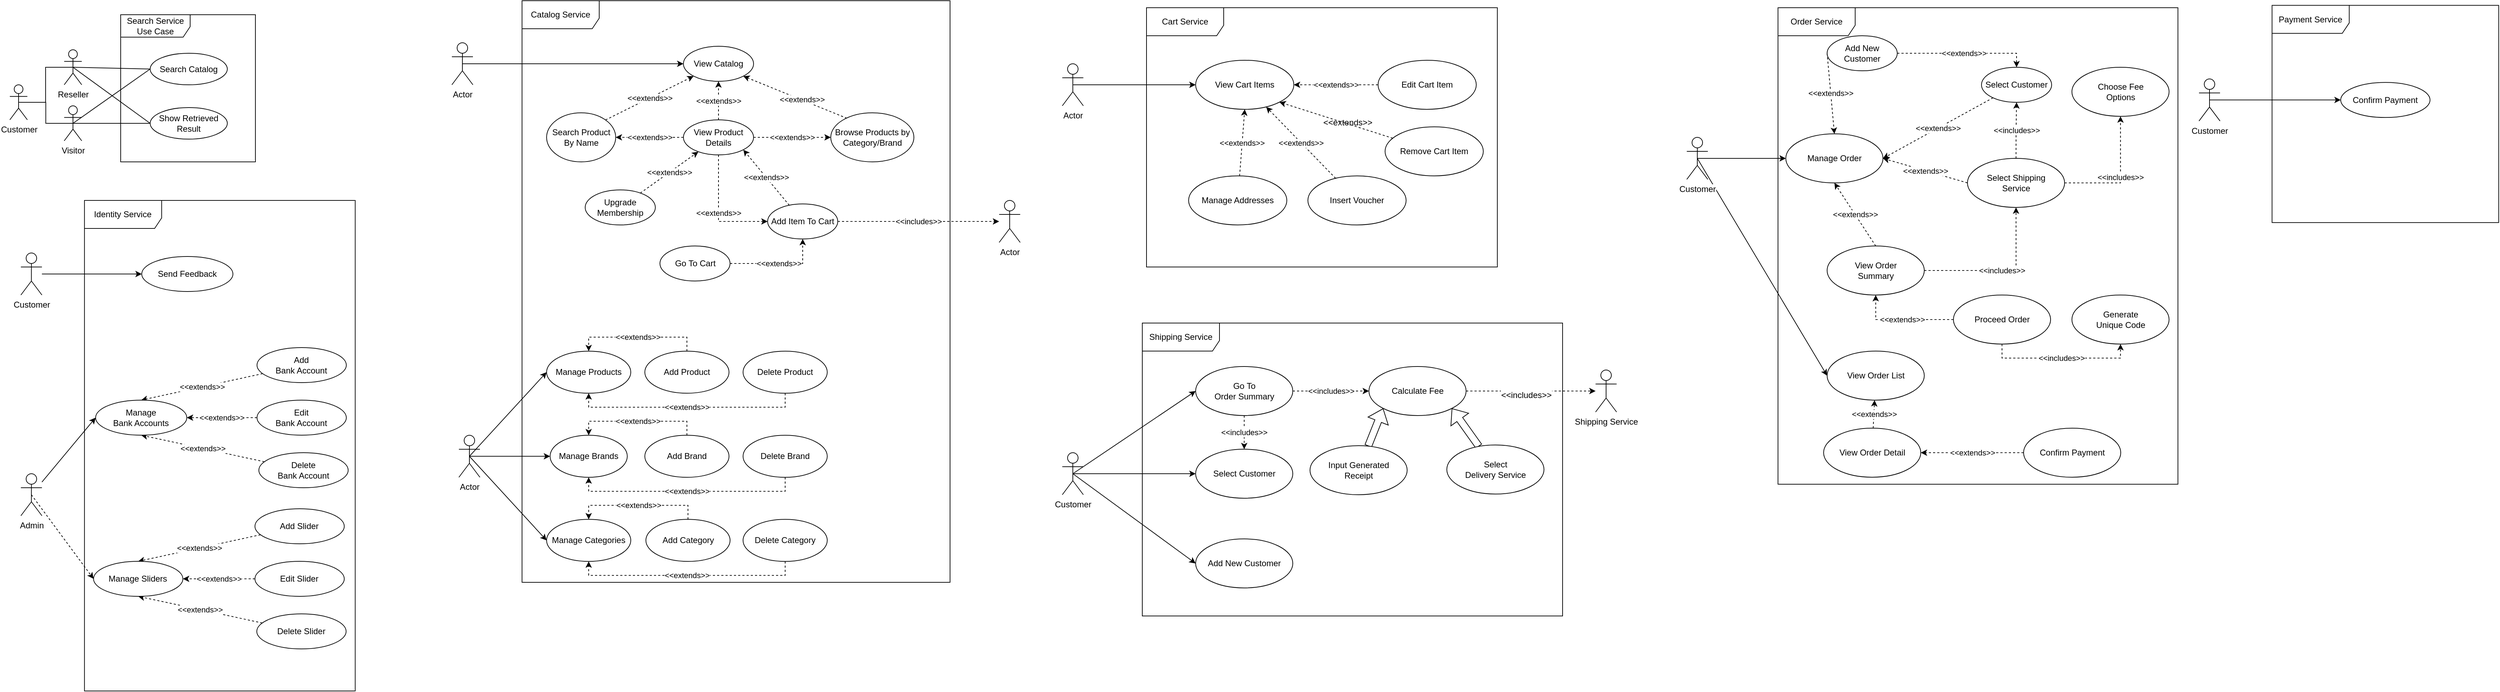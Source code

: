<mxfile version="12.4.3" type="github" pages="3">
  <diagram id="EZ-Fo409MBvBVe8mJaMu" name="Page-1">
    <mxGraphModel dx="1800" dy="987" grid="1" gridSize="10" guides="1" tooltips="1" connect="1" arrows="1" fold="1" page="1" pageScale="1" pageWidth="827" pageHeight="1169" math="0" shadow="0">
      <root>
        <mxCell id="0"/>
        <mxCell id="1" parent="0"/>
        <mxCell id="HigYBwu25Xkicgy7qNuS-62" value="Search Service Use Case" style="shape=umlFrame;whiteSpace=wrap;html=1;strokeColor=#000000;fillColor=none;width=99;height=32;" parent="1" vertex="1">
          <mxGeometry x="198" y="40" width="192" height="210" as="geometry"/>
        </mxCell>
        <mxCell id="HigYBwu25Xkicgy7qNuS-63" style="edgeStyle=orthogonalEdgeStyle;rounded=0;orthogonalLoop=1;jettySize=auto;html=1;exitX=0.5;exitY=0.5;exitDx=0;exitDy=0;exitPerimeter=0;entryX=0.5;entryY=0.5;entryDx=0;entryDy=0;entryPerimeter=0;endArrow=none;endFill=0;" parent="1" source="HigYBwu25Xkicgy7qNuS-65" target="HigYBwu25Xkicgy7qNuS-68" edge="1">
          <mxGeometry relative="1" as="geometry">
            <Array as="points">
              <mxPoint x="91" y="165"/>
              <mxPoint x="91" y="115"/>
            </Array>
          </mxGeometry>
        </mxCell>
        <mxCell id="HigYBwu25Xkicgy7qNuS-64" style="edgeStyle=orthogonalEdgeStyle;rounded=0;orthogonalLoop=1;jettySize=auto;html=1;exitX=0.5;exitY=0.5;exitDx=0;exitDy=0;exitPerimeter=0;entryX=0.5;entryY=0.5;entryDx=0;entryDy=0;entryPerimeter=0;endArrow=none;endFill=0;" parent="1" source="HigYBwu25Xkicgy7qNuS-65" target="HigYBwu25Xkicgy7qNuS-71" edge="1">
          <mxGeometry relative="1" as="geometry"/>
        </mxCell>
        <mxCell id="HigYBwu25Xkicgy7qNuS-65" value="Customer" style="shape=umlActor;verticalLabelPosition=bottom;labelBackgroundColor=#ffffff;verticalAlign=top;html=1;strokeColor=#000000;" parent="1" vertex="1">
          <mxGeometry x="40" y="140" width="25" height="50" as="geometry"/>
        </mxCell>
        <mxCell id="HigYBwu25Xkicgy7qNuS-66" style="rounded=0;orthogonalLoop=1;jettySize=auto;html=1;exitX=0.5;exitY=0.5;exitDx=0;exitDy=0;exitPerimeter=0;endArrow=none;endFill=0;entryX=0;entryY=0.5;entryDx=0;entryDy=0;" parent="1" source="HigYBwu25Xkicgy7qNuS-68" target="HigYBwu25Xkicgy7qNuS-72" edge="1">
          <mxGeometry relative="1" as="geometry">
            <mxPoint x="205" y="72" as="targetPoint"/>
          </mxGeometry>
        </mxCell>
        <mxCell id="HigYBwu25Xkicgy7qNuS-67" style="edgeStyle=none;rounded=0;orthogonalLoop=1;jettySize=auto;html=1;exitX=0.5;exitY=0.5;exitDx=0;exitDy=0;exitPerimeter=0;entryX=0;entryY=0.5;entryDx=0;entryDy=0;endArrow=none;endFill=0;" parent="1" source="HigYBwu25Xkicgy7qNuS-68" target="HigYBwu25Xkicgy7qNuS-75" edge="1">
          <mxGeometry relative="1" as="geometry"/>
        </mxCell>
        <mxCell id="HigYBwu25Xkicgy7qNuS-68" value="Reseller" style="shape=umlActor;verticalLabelPosition=bottom;labelBackgroundColor=#ffffff;verticalAlign=top;html=1;strokeColor=#000000;" parent="1" vertex="1">
          <mxGeometry x="117.5" y="90" width="25" height="50" as="geometry"/>
        </mxCell>
        <mxCell id="HigYBwu25Xkicgy7qNuS-69" style="edgeStyle=none;rounded=0;orthogonalLoop=1;jettySize=auto;html=1;exitX=0.5;exitY=0.5;exitDx=0;exitDy=0;exitPerimeter=0;entryX=0;entryY=0.5;entryDx=0;entryDy=0;endArrow=none;endFill=0;" parent="1" source="HigYBwu25Xkicgy7qNuS-71" target="HigYBwu25Xkicgy7qNuS-72" edge="1">
          <mxGeometry relative="1" as="geometry"/>
        </mxCell>
        <mxCell id="HigYBwu25Xkicgy7qNuS-70" style="edgeStyle=none;rounded=0;orthogonalLoop=1;jettySize=auto;html=1;exitX=0.5;exitY=0.5;exitDx=0;exitDy=0;exitPerimeter=0;entryX=0;entryY=0.5;entryDx=0;entryDy=0;endArrow=none;endFill=0;" parent="1" source="HigYBwu25Xkicgy7qNuS-71" target="HigYBwu25Xkicgy7qNuS-75" edge="1">
          <mxGeometry relative="1" as="geometry"/>
        </mxCell>
        <mxCell id="HigYBwu25Xkicgy7qNuS-71" value="Visitor" style="shape=umlActor;verticalLabelPosition=bottom;labelBackgroundColor=#ffffff;verticalAlign=top;html=1;strokeColor=#000000;" parent="1" vertex="1">
          <mxGeometry x="117.5" y="170" width="25" height="50" as="geometry"/>
        </mxCell>
        <mxCell id="HigYBwu25Xkicgy7qNuS-72" value="Search Catalog" style="ellipse;whiteSpace=wrap;html=1;strokeColor=#000000;" parent="1" vertex="1">
          <mxGeometry x="240" y="95" width="110" height="45" as="geometry"/>
        </mxCell>
        <mxCell id="HigYBwu25Xkicgy7qNuS-75" value="Show Retrieved Result" style="ellipse;whiteSpace=wrap;html=1;strokeColor=#000000;" parent="1" vertex="1">
          <mxGeometry x="240" y="172.5" width="110" height="45" as="geometry"/>
        </mxCell>
        <mxCell id="lWTT0KXUw_2wQPV0KMFt-1" value="Payment Service" style="shape=umlFrame;whiteSpace=wrap;html=1;width=110;height=40;" parent="1" vertex="1">
          <mxGeometry x="3264.14" y="26.67" width="323" height="310" as="geometry"/>
        </mxCell>
        <mxCell id="lWTT0KXUw_2wQPV0KMFt-2" style="edgeStyle=none;rounded=0;orthogonalLoop=1;jettySize=auto;html=1;exitX=0.5;exitY=0.5;exitDx=0;exitDy=0;exitPerimeter=0;entryX=0;entryY=0.5;entryDx=0;entryDy=0;" parent="1" source="lWTT0KXUw_2wQPV0KMFt-6" target="lWTT0KXUw_2wQPV0KMFt-9" edge="1">
          <mxGeometry relative="1" as="geometry"/>
        </mxCell>
        <mxCell id="lWTT0KXUw_2wQPV0KMFt-6" value="Customer" style="shape=umlActor;verticalLabelPosition=bottom;labelBackgroundColor=#ffffff;verticalAlign=top;html=1;" parent="1" vertex="1">
          <mxGeometry x="3160" y="131.67" width="30" height="60" as="geometry"/>
        </mxCell>
        <mxCell id="lWTT0KXUw_2wQPV0KMFt-9" value="Confirm Payment" style="ellipse;whiteSpace=wrap;html=1;" parent="1" vertex="1">
          <mxGeometry x="3361.96" y="136.67" width="127.36" height="50" as="geometry"/>
        </mxCell>
        <mxCell id="uRKHgIGUSnySClVswHoB-1" value="Identity Service" style="shape=umlFrame;whiteSpace=wrap;html=1;width=110;height=40;" parent="1" vertex="1">
          <mxGeometry x="146.39" y="305" width="385.86" height="700" as="geometry"/>
        </mxCell>
        <mxCell id="uRKHgIGUSnySClVswHoB-2" style="rounded=0;orthogonalLoop=1;jettySize=auto;html=1;entryX=0;entryY=0.5;entryDx=0;entryDy=0;" parent="1" source="uRKHgIGUSnySClVswHoB-4" target="uRKHgIGUSnySClVswHoB-11" edge="1">
          <mxGeometry relative="1" as="geometry"/>
        </mxCell>
        <mxCell id="uRKHgIGUSnySClVswHoB-3" style="edgeStyle=none;rounded=0;orthogonalLoop=1;jettySize=auto;html=1;exitX=0.5;exitY=0.5;exitDx=0;exitDy=0;exitPerimeter=0;entryX=0;entryY=0.5;entryDx=0;entryDy=0;dashed=1;" parent="1" source="uRKHgIGUSnySClVswHoB-4" target="uRKHgIGUSnySClVswHoB-18" edge="1">
          <mxGeometry relative="1" as="geometry"/>
        </mxCell>
        <mxCell id="uRKHgIGUSnySClVswHoB-4" value="&lt;div&gt;Admin&lt;/div&gt;" style="shape=umlActor;verticalLabelPosition=bottom;labelBackgroundColor=#ffffff;verticalAlign=top;html=1;" parent="1" vertex="1">
          <mxGeometry x="55.75" y="695" width="30" height="60" as="geometry"/>
        </mxCell>
        <mxCell id="uRKHgIGUSnySClVswHoB-5" value="&amp;lt;&amp;lt;extends&amp;gt;&amp;gt;" style="edgeStyle=none;rounded=0;orthogonalLoop=1;jettySize=auto;html=1;entryX=0.5;entryY=0;entryDx=0;entryDy=0;dashed=1;" parent="1" source="uRKHgIGUSnySClVswHoB-6" target="uRKHgIGUSnySClVswHoB-11" edge="1">
          <mxGeometry relative="1" as="geometry"/>
        </mxCell>
        <mxCell id="uRKHgIGUSnySClVswHoB-6" value="&lt;div&gt;Add&lt;/div&gt;&lt;div&gt;Bank Account&lt;br&gt;&lt;/div&gt;" style="ellipse;whiteSpace=wrap;html=1;" parent="1" vertex="1">
          <mxGeometry x="392.25" y="515" width="127.36" height="50" as="geometry"/>
        </mxCell>
        <mxCell id="uRKHgIGUSnySClVswHoB-7" value="&amp;lt;&amp;lt;extends&amp;gt;&amp;gt;" style="edgeStyle=none;rounded=0;orthogonalLoop=1;jettySize=auto;html=1;dashed=1;" parent="1" source="uRKHgIGUSnySClVswHoB-8" target="uRKHgIGUSnySClVswHoB-11" edge="1">
          <mxGeometry relative="1" as="geometry">
            <mxPoint x="292.25" y="615" as="targetPoint"/>
          </mxGeometry>
        </mxCell>
        <mxCell id="uRKHgIGUSnySClVswHoB-8" value="Edit&lt;br&gt;Bank Account" style="ellipse;whiteSpace=wrap;html=1;" parent="1" vertex="1">
          <mxGeometry x="392.25" y="590" width="127.36" height="50" as="geometry"/>
        </mxCell>
        <mxCell id="uRKHgIGUSnySClVswHoB-9" value="&amp;lt;&amp;lt;extends&amp;gt;&amp;gt;" style="edgeStyle=none;rounded=0;orthogonalLoop=1;jettySize=auto;html=1;entryX=0.5;entryY=1;entryDx=0;entryDy=0;dashed=1;" parent="1" source="uRKHgIGUSnySClVswHoB-10" target="uRKHgIGUSnySClVswHoB-11" edge="1">
          <mxGeometry relative="1" as="geometry"/>
        </mxCell>
        <mxCell id="uRKHgIGUSnySClVswHoB-10" value="&lt;div&gt;Delete&lt;/div&gt;&lt;div&gt;Bank Account&lt;br&gt;&lt;/div&gt;" style="ellipse;whiteSpace=wrap;html=1;" parent="1" vertex="1">
          <mxGeometry x="394.89" y="665" width="127.36" height="50" as="geometry"/>
        </mxCell>
        <mxCell id="uRKHgIGUSnySClVswHoB-11" value="&lt;div&gt;Manage&lt;/div&gt;&lt;div&gt; Bank Accounts&lt;/div&gt;" style="ellipse;whiteSpace=wrap;html=1;" parent="1" vertex="1">
          <mxGeometry x="162.25" y="590" width="130" height="50" as="geometry"/>
        </mxCell>
        <mxCell id="uRKHgIGUSnySClVswHoB-12" value="&amp;lt;&amp;lt;extends&amp;gt;&amp;gt;" style="edgeStyle=none;rounded=0;orthogonalLoop=1;jettySize=auto;html=1;entryX=0.5;entryY=0;entryDx=0;entryDy=0;dashed=1;" parent="1" source="uRKHgIGUSnySClVswHoB-13" target="uRKHgIGUSnySClVswHoB-18" edge="1">
          <mxGeometry relative="1" as="geometry"/>
        </mxCell>
        <mxCell id="uRKHgIGUSnySClVswHoB-13" value="Add Slider" style="ellipse;whiteSpace=wrap;html=1;" parent="1" vertex="1">
          <mxGeometry x="389.32" y="745" width="127.36" height="50" as="geometry"/>
        </mxCell>
        <mxCell id="uRKHgIGUSnySClVswHoB-14" value="&amp;lt;&amp;lt;extends&amp;gt;&amp;gt;" style="edgeStyle=none;rounded=0;orthogonalLoop=1;jettySize=auto;html=1;dashed=1;" parent="1" source="uRKHgIGUSnySClVswHoB-15" target="uRKHgIGUSnySClVswHoB-18" edge="1">
          <mxGeometry relative="1" as="geometry">
            <mxPoint x="289.32" y="845" as="targetPoint"/>
          </mxGeometry>
        </mxCell>
        <mxCell id="uRKHgIGUSnySClVswHoB-15" value="Edit Slider" style="ellipse;whiteSpace=wrap;html=1;" parent="1" vertex="1">
          <mxGeometry x="389.32" y="820" width="127.36" height="50" as="geometry"/>
        </mxCell>
        <mxCell id="uRKHgIGUSnySClVswHoB-16" value="&amp;lt;&amp;lt;extends&amp;gt;&amp;gt;" style="edgeStyle=none;rounded=0;orthogonalLoop=1;jettySize=auto;html=1;entryX=0.5;entryY=1;entryDx=0;entryDy=0;dashed=1;" parent="1" source="uRKHgIGUSnySClVswHoB-17" target="uRKHgIGUSnySClVswHoB-18" edge="1">
          <mxGeometry relative="1" as="geometry"/>
        </mxCell>
        <mxCell id="uRKHgIGUSnySClVswHoB-17" value="Delete Slider" style="ellipse;whiteSpace=wrap;html=1;" parent="1" vertex="1">
          <mxGeometry x="391.96" y="895" width="127.36" height="50" as="geometry"/>
        </mxCell>
        <mxCell id="uRKHgIGUSnySClVswHoB-18" value="Manage Sliders" style="ellipse;whiteSpace=wrap;html=1;" parent="1" vertex="1">
          <mxGeometry x="159.32" y="820" width="127.36" height="50" as="geometry"/>
        </mxCell>
        <mxCell id="uRKHgIGUSnySClVswHoB-19" style="edgeStyle=none;rounded=0;orthogonalLoop=1;jettySize=auto;html=1;entryX=0;entryY=0.5;entryDx=0;entryDy=0;" parent="1" source="uRKHgIGUSnySClVswHoB-20" target="uRKHgIGUSnySClVswHoB-21" edge="1">
          <mxGeometry relative="1" as="geometry"/>
        </mxCell>
        <mxCell id="uRKHgIGUSnySClVswHoB-20" value="Customer" style="shape=umlActor;verticalLabelPosition=bottom;labelBackgroundColor=#ffffff;verticalAlign=top;html=1;" parent="1" vertex="1">
          <mxGeometry x="55.75" y="380" width="30" height="60" as="geometry"/>
        </mxCell>
        <mxCell id="uRKHgIGUSnySClVswHoB-21" value="Send Feedback" style="ellipse;whiteSpace=wrap;html=1;" parent="1" vertex="1">
          <mxGeometry x="228" y="385" width="130" height="50" as="geometry"/>
        </mxCell>
        <mxCell id="rvYSQPYyHR9uhLPdeCgA-1" value="Catalog Service" style="shape=umlFrame;whiteSpace=wrap;html=1;width=110;height=40;" vertex="1" parent="1">
          <mxGeometry x="770" y="20" width="610" height="830" as="geometry"/>
        </mxCell>
        <mxCell id="rvYSQPYyHR9uhLPdeCgA-2" value="&amp;lt;&amp;lt;extends&amp;gt;&amp;gt;" style="edgeStyle=none;rounded=0;orthogonalLoop=1;jettySize=auto;html=1;dashed=1;exitX=0;exitY=0.5;exitDx=0;exitDy=0;" edge="1" parent="1" source="rvYSQPYyHR9uhLPdeCgA-5" target="rvYSQPYyHR9uhLPdeCgA-3">
          <mxGeometry relative="1" as="geometry"/>
        </mxCell>
        <mxCell id="rvYSQPYyHR9uhLPdeCgA-3" value="Search Product By Name" style="ellipse;whiteSpace=wrap;html=1;" vertex="1" parent="1">
          <mxGeometry x="805" y="180" width="98.5" height="70" as="geometry"/>
        </mxCell>
        <mxCell id="rvYSQPYyHR9uhLPdeCgA-4" value="&amp;lt;&amp;lt;extends&amp;gt;&amp;gt;" style="edgeStyle=orthogonalEdgeStyle;rounded=0;orthogonalLoop=1;jettySize=auto;html=1;entryX=0;entryY=0.5;entryDx=0;entryDy=0;dashed=1;exitX=0.5;exitY=1;exitDx=0;exitDy=0;" edge="1" parent="1" source="rvYSQPYyHR9uhLPdeCgA-5" target="rvYSQPYyHR9uhLPdeCgA-34">
          <mxGeometry relative="1" as="geometry"/>
        </mxCell>
        <mxCell id="rvYSQPYyHR9uhLPdeCgA-5" value="View Product Details" style="ellipse;whiteSpace=wrap;html=1;" vertex="1" parent="1">
          <mxGeometry x="1000" y="190" width="100" height="50" as="geometry"/>
        </mxCell>
        <mxCell id="rvYSQPYyHR9uhLPdeCgA-6" value="&amp;lt;&amp;lt;extends&amp;gt;&amp;gt;" style="edgeStyle=none;rounded=0;orthogonalLoop=1;jettySize=auto;html=1;dashed=1;exitX=1;exitY=0;exitDx=0;exitDy=0;" edge="1" parent="1" source="rvYSQPYyHR9uhLPdeCgA-3" target="rvYSQPYyHR9uhLPdeCgA-9">
          <mxGeometry relative="1" as="geometry"/>
        </mxCell>
        <mxCell id="rvYSQPYyHR9uhLPdeCgA-7" value="&amp;lt;&amp;lt;extends&amp;gt;&amp;gt;" style="edgeStyle=none;rounded=0;orthogonalLoop=1;jettySize=auto;html=1;dashed=1;exitX=0.241;exitY=0.143;exitDx=0;exitDy=0;entryX=1;entryY=1;entryDx=0;entryDy=0;exitPerimeter=0;" edge="1" parent="1" source="rvYSQPYyHR9uhLPdeCgA-11" target="rvYSQPYyHR9uhLPdeCgA-9">
          <mxGeometry x="-0.087" y="-1" relative="1" as="geometry">
            <mxPoint as="offset"/>
          </mxGeometry>
        </mxCell>
        <mxCell id="rvYSQPYyHR9uhLPdeCgA-8" value="&amp;lt;&amp;lt;extends&amp;gt;&amp;gt;" style="edgeStyle=none;rounded=0;orthogonalLoop=1;jettySize=auto;html=1;dashed=1;" edge="1" parent="1" source="rvYSQPYyHR9uhLPdeCgA-5" target="rvYSQPYyHR9uhLPdeCgA-9">
          <mxGeometry relative="1" as="geometry"/>
        </mxCell>
        <mxCell id="rvYSQPYyHR9uhLPdeCgA-9" value="View Catalog" style="ellipse;whiteSpace=wrap;html=1;" vertex="1" parent="1">
          <mxGeometry x="1000" y="85" width="100" height="50" as="geometry"/>
        </mxCell>
        <mxCell id="rvYSQPYyHR9uhLPdeCgA-10" value="&amp;lt;&amp;lt;extends&amp;gt;&amp;gt;" style="edgeStyle=none;rounded=0;orthogonalLoop=1;jettySize=auto;html=1;dashed=1;exitX=1;exitY=0.5;exitDx=0;exitDy=0;entryX=0;entryY=0.5;entryDx=0;entryDy=0;" edge="1" parent="1" source="rvYSQPYyHR9uhLPdeCgA-5" target="rvYSQPYyHR9uhLPdeCgA-11">
          <mxGeometry x="-0.003" relative="1" as="geometry">
            <mxPoint as="offset"/>
          </mxGeometry>
        </mxCell>
        <mxCell id="rvYSQPYyHR9uhLPdeCgA-11" value="Browse Products by Category/Brand" style="ellipse;whiteSpace=wrap;html=1;" vertex="1" parent="1">
          <mxGeometry x="1210" y="180" width="118.5" height="70" as="geometry"/>
        </mxCell>
        <mxCell id="rvYSQPYyHR9uhLPdeCgA-12" style="edgeStyle=none;rounded=0;orthogonalLoop=1;jettySize=auto;html=1;exitX=0.5;exitY=0.5;exitDx=0;exitDy=0;exitPerimeter=0;entryX=0;entryY=0.5;entryDx=0;entryDy=0;" edge="1" parent="1" source="rvYSQPYyHR9uhLPdeCgA-13" target="rvYSQPYyHR9uhLPdeCgA-9">
          <mxGeometry relative="1" as="geometry"/>
        </mxCell>
        <mxCell id="rvYSQPYyHR9uhLPdeCgA-13" value="Actor" style="shape=umlActor;verticalLabelPosition=bottom;labelBackgroundColor=#ffffff;verticalAlign=top;html=1;" vertex="1" parent="1">
          <mxGeometry x="670" y="80" width="30" height="60" as="geometry"/>
        </mxCell>
        <mxCell id="rvYSQPYyHR9uhLPdeCgA-14" value="&amp;lt;&amp;lt;extends&amp;gt;&amp;gt;" style="edgeStyle=orthogonalEdgeStyle;rounded=0;orthogonalLoop=1;jettySize=auto;html=1;entryX=0.5;entryY=0;entryDx=0;entryDy=0;dashed=1;exitX=0.5;exitY=0;exitDx=0;exitDy=0;" edge="1" parent="1" source="rvYSQPYyHR9uhLPdeCgA-27" target="rvYSQPYyHR9uhLPdeCgA-16">
          <mxGeometry relative="1" as="geometry"/>
        </mxCell>
        <mxCell id="rvYSQPYyHR9uhLPdeCgA-15" value="&amp;lt;&amp;lt;extends&amp;gt;&amp;gt;" style="edgeStyle=orthogonalEdgeStyle;rounded=0;orthogonalLoop=1;jettySize=auto;html=1;dashed=1;exitX=0.5;exitY=1;exitDx=0;exitDy=0;" edge="1" parent="1" source="rvYSQPYyHR9uhLPdeCgA-28" target="rvYSQPYyHR9uhLPdeCgA-16">
          <mxGeometry relative="1" as="geometry">
            <Array as="points">
              <mxPoint x="1145" y="840.13"/>
              <mxPoint x="865" y="840.13"/>
            </Array>
          </mxGeometry>
        </mxCell>
        <mxCell id="rvYSQPYyHR9uhLPdeCgA-16" value="Manage Categories" style="ellipse;whiteSpace=wrap;html=1;" vertex="1" parent="1">
          <mxGeometry x="805" y="760.13" width="120" height="60" as="geometry"/>
        </mxCell>
        <mxCell id="rvYSQPYyHR9uhLPdeCgA-17" value="&amp;lt;&amp;lt;extends&amp;gt;&amp;gt;" style="edgeStyle=orthogonalEdgeStyle;rounded=0;orthogonalLoop=1;jettySize=auto;html=1;entryX=0.5;entryY=0;entryDx=0;entryDy=0;dashed=1;exitX=0.5;exitY=0;exitDx=0;exitDy=0;" edge="1" parent="1" source="rvYSQPYyHR9uhLPdeCgA-25" target="rvYSQPYyHR9uhLPdeCgA-19">
          <mxGeometry relative="1" as="geometry"/>
        </mxCell>
        <mxCell id="rvYSQPYyHR9uhLPdeCgA-18" value="&amp;lt;&amp;lt;extends&amp;gt;&amp;gt;" style="edgeStyle=orthogonalEdgeStyle;rounded=0;orthogonalLoop=1;jettySize=auto;html=1;entryX=0.5;entryY=1;entryDx=0;entryDy=0;dashed=1;exitX=0.5;exitY=1;exitDx=0;exitDy=0;" edge="1" parent="1" source="rvYSQPYyHR9uhLPdeCgA-26" target="rvYSQPYyHR9uhLPdeCgA-19">
          <mxGeometry relative="1" as="geometry"/>
        </mxCell>
        <mxCell id="rvYSQPYyHR9uhLPdeCgA-19" value="Manage Brands" style="ellipse;whiteSpace=wrap;html=1;" vertex="1" parent="1">
          <mxGeometry x="810" y="640.13" width="110" height="60" as="geometry"/>
        </mxCell>
        <mxCell id="rvYSQPYyHR9uhLPdeCgA-20" value="&amp;lt;&amp;lt;extends&amp;gt;&amp;gt;" style="edgeStyle=orthogonalEdgeStyle;rounded=0;orthogonalLoop=1;jettySize=auto;html=1;exitX=0.5;exitY=0;exitDx=0;exitDy=0;entryX=0.5;entryY=0;entryDx=0;entryDy=0;dashed=1;" edge="1" parent="1" source="rvYSQPYyHR9uhLPdeCgA-23" target="rvYSQPYyHR9uhLPdeCgA-22">
          <mxGeometry relative="1" as="geometry"/>
        </mxCell>
        <mxCell id="rvYSQPYyHR9uhLPdeCgA-21" value="&amp;lt;&amp;lt;extends&amp;gt;&amp;gt;" style="edgeStyle=orthogonalEdgeStyle;rounded=0;orthogonalLoop=1;jettySize=auto;html=1;entryX=0.5;entryY=1;entryDx=0;entryDy=0;dashed=1;exitX=0.5;exitY=1;exitDx=0;exitDy=0;" edge="1" parent="1" source="rvYSQPYyHR9uhLPdeCgA-24" target="rvYSQPYyHR9uhLPdeCgA-22">
          <mxGeometry relative="1" as="geometry">
            <Array as="points">
              <mxPoint x="1145" y="600.13"/>
              <mxPoint x="865" y="600.13"/>
            </Array>
          </mxGeometry>
        </mxCell>
        <mxCell id="rvYSQPYyHR9uhLPdeCgA-22" value="Manage Products" style="ellipse;whiteSpace=wrap;html=1;" vertex="1" parent="1">
          <mxGeometry x="805" y="520.13" width="120" height="60" as="geometry"/>
        </mxCell>
        <mxCell id="rvYSQPYyHR9uhLPdeCgA-23" value="Add Product" style="ellipse;whiteSpace=wrap;html=1;" vertex="1" parent="1">
          <mxGeometry x="945" y="520.13" width="120" height="60" as="geometry"/>
        </mxCell>
        <mxCell id="rvYSQPYyHR9uhLPdeCgA-24" value="Delete Product" style="ellipse;whiteSpace=wrap;html=1;" vertex="1" parent="1">
          <mxGeometry x="1085" y="520.13" width="120" height="60" as="geometry"/>
        </mxCell>
        <mxCell id="rvYSQPYyHR9uhLPdeCgA-25" value="Add Brand" style="ellipse;whiteSpace=wrap;html=1;" vertex="1" parent="1">
          <mxGeometry x="945" y="640.13" width="120" height="60" as="geometry"/>
        </mxCell>
        <mxCell id="rvYSQPYyHR9uhLPdeCgA-26" value="Delete Brand" style="ellipse;whiteSpace=wrap;html=1;" vertex="1" parent="1">
          <mxGeometry x="1085" y="640.13" width="120" height="60" as="geometry"/>
        </mxCell>
        <mxCell id="rvYSQPYyHR9uhLPdeCgA-27" value="Add Category" style="ellipse;whiteSpace=wrap;html=1;" vertex="1" parent="1">
          <mxGeometry x="946.52" y="760.13" width="120" height="60" as="geometry"/>
        </mxCell>
        <mxCell id="rvYSQPYyHR9uhLPdeCgA-28" value="Delete Category" style="ellipse;whiteSpace=wrap;html=1;" vertex="1" parent="1">
          <mxGeometry x="1085" y="760.13" width="120" height="60" as="geometry"/>
        </mxCell>
        <mxCell id="rvYSQPYyHR9uhLPdeCgA-29" style="edgeStyle=none;rounded=0;orthogonalLoop=1;jettySize=auto;html=1;exitX=0.5;exitY=0.5;exitDx=0;exitDy=0;exitPerimeter=0;entryX=0;entryY=0.5;entryDx=0;entryDy=0;" edge="1" parent="1" source="rvYSQPYyHR9uhLPdeCgA-32" target="rvYSQPYyHR9uhLPdeCgA-22">
          <mxGeometry relative="1" as="geometry"/>
        </mxCell>
        <mxCell id="rvYSQPYyHR9uhLPdeCgA-30" style="edgeStyle=orthogonalEdgeStyle;rounded=0;orthogonalLoop=1;jettySize=auto;html=1;exitX=0.5;exitY=0.5;exitDx=0;exitDy=0;exitPerimeter=0;" edge="1" parent="1" source="rvYSQPYyHR9uhLPdeCgA-32" target="rvYSQPYyHR9uhLPdeCgA-19">
          <mxGeometry relative="1" as="geometry"/>
        </mxCell>
        <mxCell id="rvYSQPYyHR9uhLPdeCgA-31" style="rounded=0;orthogonalLoop=1;jettySize=auto;html=1;exitX=0.5;exitY=0.5;exitDx=0;exitDy=0;exitPerimeter=0;entryX=0;entryY=0.5;entryDx=0;entryDy=0;" edge="1" parent="1" source="rvYSQPYyHR9uhLPdeCgA-32" target="rvYSQPYyHR9uhLPdeCgA-16">
          <mxGeometry relative="1" as="geometry"/>
        </mxCell>
        <mxCell id="rvYSQPYyHR9uhLPdeCgA-32" value="Actor" style="shape=umlActor;verticalLabelPosition=bottom;labelBackgroundColor=#ffffff;verticalAlign=top;html=1;" vertex="1" parent="1">
          <mxGeometry x="680" y="640.13" width="30" height="60" as="geometry"/>
        </mxCell>
        <mxCell id="rvYSQPYyHR9uhLPdeCgA-33" value="&amp;lt;&amp;lt;extends&amp;gt;&amp;gt;" style="rounded=0;orthogonalLoop=1;jettySize=auto;html=1;dashed=1;entryX=1;entryY=1;entryDx=0;entryDy=0;" edge="1" parent="1" source="rvYSQPYyHR9uhLPdeCgA-34" target="rvYSQPYyHR9uhLPdeCgA-5">
          <mxGeometry relative="1" as="geometry"/>
        </mxCell>
        <mxCell id="rvYSQPYyHR9uhLPdeCgA-34" value="Add Item To Cart" style="ellipse;whiteSpace=wrap;html=1;" vertex="1" parent="1">
          <mxGeometry x="1120" y="310" width="100" height="50" as="geometry"/>
        </mxCell>
        <mxCell id="rvYSQPYyHR9uhLPdeCgA-35" value="&amp;lt;&amp;lt;extends&amp;gt;&amp;gt;" style="edgeStyle=none;rounded=0;orthogonalLoop=1;jettySize=auto;html=1;dashed=1;" edge="1" parent="1" source="rvYSQPYyHR9uhLPdeCgA-36" target="rvYSQPYyHR9uhLPdeCgA-5">
          <mxGeometry relative="1" as="geometry"/>
        </mxCell>
        <mxCell id="rvYSQPYyHR9uhLPdeCgA-36" value="Upgrade Membership" style="ellipse;whiteSpace=wrap;html=1;shadow=0;" vertex="1" parent="1">
          <mxGeometry x="860" y="290" width="100" height="50" as="geometry"/>
        </mxCell>
        <mxCell id="rvYSQPYyHR9uhLPdeCgA-37" value="&amp;lt;&amp;lt;extends&amp;gt;&amp;gt;" style="edgeStyle=orthogonalEdgeStyle;rounded=0;orthogonalLoop=1;jettySize=auto;html=1;dashed=1;" edge="1" parent="1" source="rvYSQPYyHR9uhLPdeCgA-38" target="rvYSQPYyHR9uhLPdeCgA-34">
          <mxGeometry relative="1" as="geometry"/>
        </mxCell>
        <mxCell id="rvYSQPYyHR9uhLPdeCgA-38" value="Go To Cart" style="ellipse;whiteSpace=wrap;html=1;" vertex="1" parent="1">
          <mxGeometry x="966.52" y="370" width="100" height="50" as="geometry"/>
        </mxCell>
        <mxCell id="rvYSQPYyHR9uhLPdeCgA-39" value="Order Service" style="shape=umlFrame;whiteSpace=wrap;html=1;width=110;height=40;" vertex="1" parent="1">
          <mxGeometry x="2560" y="30" width="570" height="680" as="geometry"/>
        </mxCell>
        <mxCell id="rvYSQPYyHR9uhLPdeCgA-40" value="&amp;lt;&amp;lt;extends&amp;gt;&amp;gt;" style="edgeStyle=none;rounded=0;orthogonalLoop=1;jettySize=auto;html=1;exitX=0;exitY=0.5;exitDx=0;exitDy=0;entryX=0.5;entryY=0;entryDx=0;entryDy=0;dashed=1;" edge="1" parent="1" source="rvYSQPYyHR9uhLPdeCgA-48" target="rvYSQPYyHR9uhLPdeCgA-58">
          <mxGeometry relative="1" as="geometry">
            <mxPoint x="2738.88" y="245" as="targetPoint"/>
          </mxGeometry>
        </mxCell>
        <mxCell id="rvYSQPYyHR9uhLPdeCgA-41" value="&amp;lt;&amp;lt;extends&amp;gt;&amp;gt;" style="edgeStyle=none;rounded=0;orthogonalLoop=1;jettySize=auto;html=1;dashed=1;entryX=1;entryY=0.5;entryDx=0;entryDy=0;" edge="1" parent="1" source="rvYSQPYyHR9uhLPdeCgA-47" target="rvYSQPYyHR9uhLPdeCgA-58">
          <mxGeometry relative="1" as="geometry">
            <mxPoint x="2738.88" y="245" as="targetPoint"/>
          </mxGeometry>
        </mxCell>
        <mxCell id="rvYSQPYyHR9uhLPdeCgA-42" value="&amp;lt;&amp;lt;extends&amp;gt;&amp;gt;" style="edgeStyle=none;rounded=0;orthogonalLoop=1;jettySize=auto;html=1;exitX=0;exitY=0.5;exitDx=0;exitDy=0;entryX=1;entryY=0.5;entryDx=0;entryDy=0;dashed=1;" edge="1" parent="1" source="rvYSQPYyHR9uhLPdeCgA-51" target="rvYSQPYyHR9uhLPdeCgA-58">
          <mxGeometry relative="1" as="geometry">
            <mxPoint x="2738.88" y="245" as="targetPoint"/>
          </mxGeometry>
        </mxCell>
        <mxCell id="rvYSQPYyHR9uhLPdeCgA-43" value="&lt;div&gt;&amp;lt;&amp;lt;extends&amp;gt;&amp;gt;&lt;/div&gt;" style="edgeStyle=none;rounded=0;orthogonalLoop=1;jettySize=auto;html=1;entryX=0.5;entryY=1;entryDx=0;entryDy=0;dashed=1;exitX=0.5;exitY=0;exitDx=0;exitDy=0;" edge="1" parent="1" source="rvYSQPYyHR9uhLPdeCgA-55" target="rvYSQPYyHR9uhLPdeCgA-58">
          <mxGeometry relative="1" as="geometry">
            <mxPoint x="2738.88" y="245" as="targetPoint"/>
          </mxGeometry>
        </mxCell>
        <mxCell id="rvYSQPYyHR9uhLPdeCgA-44" style="rounded=0;orthogonalLoop=1;jettySize=auto;html=1;exitX=0.5;exitY=0.5;exitDx=0;exitDy=0;exitPerimeter=0;entryX=0;entryY=0.5;entryDx=0;entryDy=0;" edge="1" parent="1" source="rvYSQPYyHR9uhLPdeCgA-45" target="rvYSQPYyHR9uhLPdeCgA-61">
          <mxGeometry relative="1" as="geometry"/>
        </mxCell>
        <mxCell id="rvYSQPYyHR9uhLPdeCgA-45" value="Customer" style="shape=umlActor;verticalLabelPosition=bottom;labelBackgroundColor=#ffffff;verticalAlign=top;html=1;" vertex="1" parent="1">
          <mxGeometry x="2430" y="215" width="30" height="60" as="geometry"/>
        </mxCell>
        <mxCell id="rvYSQPYyHR9uhLPdeCgA-46" value="&amp;lt;&amp;lt;extends&amp;gt;&amp;gt;" style="edgeStyle=orthogonalEdgeStyle;rounded=0;orthogonalLoop=1;jettySize=auto;html=1;exitX=1;exitY=0.5;exitDx=0;exitDy=0;entryX=0.5;entryY=0;entryDx=0;entryDy=0;dashed=1;" edge="1" parent="1" source="rvYSQPYyHR9uhLPdeCgA-48" target="rvYSQPYyHR9uhLPdeCgA-47">
          <mxGeometry relative="1" as="geometry"/>
        </mxCell>
        <mxCell id="rvYSQPYyHR9uhLPdeCgA-47" value="Select Customer" style="ellipse;whiteSpace=wrap;html=1;" vertex="1" parent="1">
          <mxGeometry x="2850" y="115" width="100" height="50" as="geometry"/>
        </mxCell>
        <mxCell id="rvYSQPYyHR9uhLPdeCgA-48" value="Add New Customer" style="ellipse;whiteSpace=wrap;html=1;" vertex="1" parent="1">
          <mxGeometry x="2630" y="70" width="100" height="50" as="geometry"/>
        </mxCell>
        <mxCell id="rvYSQPYyHR9uhLPdeCgA-49" value="&amp;lt;&amp;lt;includes&amp;gt;&amp;gt;" style="edgeStyle=orthogonalEdgeStyle;rounded=0;orthogonalLoop=1;jettySize=auto;html=1;exitX=0.5;exitY=0;exitDx=0;exitDy=0;entryX=0.5;entryY=1;entryDx=0;entryDy=0;dashed=1;" edge="1" parent="1" source="rvYSQPYyHR9uhLPdeCgA-51" target="rvYSQPYyHR9uhLPdeCgA-47">
          <mxGeometry relative="1" as="geometry"/>
        </mxCell>
        <mxCell id="rvYSQPYyHR9uhLPdeCgA-50" value="&amp;lt;&amp;lt;includes&amp;gt;&amp;gt;" style="edgeStyle=orthogonalEdgeStyle;rounded=0;orthogonalLoop=1;jettySize=auto;html=1;dashed=1;exitX=1;exitY=0.5;exitDx=0;exitDy=0;" edge="1" parent="1" source="rvYSQPYyHR9uhLPdeCgA-51" target="rvYSQPYyHR9uhLPdeCgA-52">
          <mxGeometry relative="1" as="geometry"/>
        </mxCell>
        <mxCell id="rvYSQPYyHR9uhLPdeCgA-51" value="&lt;div&gt;Select Shipping&lt;/div&gt;&lt;div&gt; Service&lt;/div&gt;" style="ellipse;whiteSpace=wrap;html=1;" vertex="1" parent="1">
          <mxGeometry x="2830" y="245" width="138.5" height="70" as="geometry"/>
        </mxCell>
        <mxCell id="rvYSQPYyHR9uhLPdeCgA-52" value="&lt;div&gt;Choose Fee&lt;/div&gt;&lt;div&gt; Options&lt;/div&gt;" style="ellipse;whiteSpace=wrap;html=1;" vertex="1" parent="1">
          <mxGeometry x="2978.88" y="115" width="138.5" height="70" as="geometry"/>
        </mxCell>
        <mxCell id="rvYSQPYyHR9uhLPdeCgA-53" value="&amp;lt;&amp;lt;includes&amp;gt;&amp;gt;" style="edgeStyle=orthogonalEdgeStyle;rounded=0;orthogonalLoop=1;jettySize=auto;html=1;entryX=0.5;entryY=1;entryDx=0;entryDy=0;dashed=1;" edge="1" parent="1" source="rvYSQPYyHR9uhLPdeCgA-55" target="rvYSQPYyHR9uhLPdeCgA-51">
          <mxGeometry relative="1" as="geometry"/>
        </mxCell>
        <mxCell id="rvYSQPYyHR9uhLPdeCgA-54" value="&amp;lt;&amp;lt;extends&amp;gt;&amp;gt;" style="edgeStyle=orthogonalEdgeStyle;rounded=0;orthogonalLoop=1;jettySize=auto;html=1;dashed=1;entryX=0.5;entryY=1;entryDx=0;entryDy=0;" edge="1" parent="1" source="rvYSQPYyHR9uhLPdeCgA-57" target="rvYSQPYyHR9uhLPdeCgA-55">
          <mxGeometry relative="1" as="geometry"/>
        </mxCell>
        <mxCell id="rvYSQPYyHR9uhLPdeCgA-55" value="&lt;div&gt;View Order&lt;/div&gt;&lt;div&gt;Summary&lt;br&gt;&lt;/div&gt;" style="ellipse;whiteSpace=wrap;html=1;" vertex="1" parent="1">
          <mxGeometry x="2630" y="370" width="138.5" height="70" as="geometry"/>
        </mxCell>
        <mxCell id="rvYSQPYyHR9uhLPdeCgA-56" value="&amp;lt;&amp;lt;includes&amp;gt;&amp;gt;" style="edgeStyle=orthogonalEdgeStyle;rounded=0;orthogonalLoop=1;jettySize=auto;html=1;entryX=0.5;entryY=1;entryDx=0;entryDy=0;dashed=1;exitX=0.5;exitY=1;exitDx=0;exitDy=0;" edge="1" parent="1" source="rvYSQPYyHR9uhLPdeCgA-57" target="rvYSQPYyHR9uhLPdeCgA-65">
          <mxGeometry relative="1" as="geometry"/>
        </mxCell>
        <mxCell id="rvYSQPYyHR9uhLPdeCgA-57" value="Proceed Order" style="ellipse;whiteSpace=wrap;html=1;" vertex="1" parent="1">
          <mxGeometry x="2810" y="440" width="138.5" height="70" as="geometry"/>
        </mxCell>
        <mxCell id="rvYSQPYyHR9uhLPdeCgA-58" value="Manage Order" style="ellipse;whiteSpace=wrap;html=1;" vertex="1" parent="1">
          <mxGeometry x="2571.13" y="210" width="138.5" height="70" as="geometry"/>
        </mxCell>
        <mxCell id="rvYSQPYyHR9uhLPdeCgA-59" style="edgeStyle=none;rounded=0;orthogonalLoop=1;jettySize=auto;html=1;exitX=0.5;exitY=0.5;exitDx=0;exitDy=0;exitPerimeter=0;entryX=0;entryY=0.5;entryDx=0;entryDy=0;" edge="1" parent="1" source="rvYSQPYyHR9uhLPdeCgA-45" target="rvYSQPYyHR9uhLPdeCgA-58">
          <mxGeometry relative="1" as="geometry">
            <mxPoint x="2502.14" y="160" as="sourcePoint"/>
            <mxPoint x="2800.0" y="305" as="targetPoint"/>
          </mxGeometry>
        </mxCell>
        <mxCell id="rvYSQPYyHR9uhLPdeCgA-60" value="&amp;lt;&amp;lt;extends&amp;gt;&amp;gt;" style="edgeStyle=none;rounded=0;orthogonalLoop=1;jettySize=auto;html=1;dashed=1;" edge="1" parent="1" source="rvYSQPYyHR9uhLPdeCgA-62" target="rvYSQPYyHR9uhLPdeCgA-61">
          <mxGeometry relative="1" as="geometry"/>
        </mxCell>
        <mxCell id="rvYSQPYyHR9uhLPdeCgA-61" value="View Order List" style="ellipse;whiteSpace=wrap;html=1;" vertex="1" parent="1">
          <mxGeometry x="2630" y="520" width="138.5" height="70" as="geometry"/>
        </mxCell>
        <mxCell id="rvYSQPYyHR9uhLPdeCgA-62" value="View Order Detail" style="ellipse;whiteSpace=wrap;html=1;" vertex="1" parent="1">
          <mxGeometry x="2625" y="630.0" width="138.5" height="70" as="geometry"/>
        </mxCell>
        <mxCell id="rvYSQPYyHR9uhLPdeCgA-63" value="&amp;lt;&amp;lt;extends&amp;gt;&amp;gt;" style="edgeStyle=none;rounded=0;orthogonalLoop=1;jettySize=auto;html=1;dashed=1;" edge="1" parent="1" source="rvYSQPYyHR9uhLPdeCgA-64" target="rvYSQPYyHR9uhLPdeCgA-62">
          <mxGeometry relative="1" as="geometry"/>
        </mxCell>
        <mxCell id="rvYSQPYyHR9uhLPdeCgA-64" value="Confirm Payment" style="ellipse;whiteSpace=wrap;html=1;" vertex="1" parent="1">
          <mxGeometry x="2910" y="630.0" width="138.5" height="70" as="geometry"/>
        </mxCell>
        <mxCell id="rvYSQPYyHR9uhLPdeCgA-65" value="&lt;div&gt;Generate&lt;/div&gt;&lt;div&gt;Unique Code&lt;br&gt;&lt;/div&gt;" style="ellipse;whiteSpace=wrap;html=1;" vertex="1" parent="1">
          <mxGeometry x="2978.88" y="440" width="138.5" height="70" as="geometry"/>
        </mxCell>
        <mxCell id="A2yK13kjCU1uyrPjLgUl-1" value="Cart Service" style="shape=umlFrame;whiteSpace=wrap;html=1;width=110;height=40;" vertex="1" parent="1">
          <mxGeometry x="1660" y="30" width="500" height="370" as="geometry"/>
        </mxCell>
        <mxCell id="A2yK13kjCU1uyrPjLgUl-2" style="edgeStyle=orthogonalEdgeStyle;rounded=0;orthogonalLoop=1;jettySize=auto;html=1;exitX=0.5;exitY=0.5;exitDx=0;exitDy=0;exitPerimeter=0;" edge="1" parent="1" source="A2yK13kjCU1uyrPjLgUl-3" target="A2yK13kjCU1uyrPjLgUl-4">
          <mxGeometry relative="1" as="geometry"/>
        </mxCell>
        <mxCell id="A2yK13kjCU1uyrPjLgUl-3" value="Actor" style="shape=umlActor;verticalLabelPosition=bottom;labelBackgroundColor=#ffffff;verticalAlign=top;html=1;shadow=0;" vertex="1" parent="1">
          <mxGeometry x="1540" y="110" width="30" height="60" as="geometry"/>
        </mxCell>
        <mxCell id="A2yK13kjCU1uyrPjLgUl-4" value="View Cart Items" style="ellipse;whiteSpace=wrap;html=1;shadow=0;" vertex="1" parent="1">
          <mxGeometry x="1730" y="105" width="140" height="70" as="geometry"/>
        </mxCell>
        <mxCell id="A2yK13kjCU1uyrPjLgUl-5" value="&amp;lt;&amp;lt;extends&amp;gt;&amp;gt;" style="rounded=0;orthogonalLoop=1;jettySize=auto;html=1;entryX=1;entryY=0.5;entryDx=0;entryDy=0;dashed=1;" edge="1" parent="1" source="A2yK13kjCU1uyrPjLgUl-6" target="A2yK13kjCU1uyrPjLgUl-4">
          <mxGeometry relative="1" as="geometry"/>
        </mxCell>
        <mxCell id="A2yK13kjCU1uyrPjLgUl-6" value="Edit Cart Item" style="ellipse;whiteSpace=wrap;html=1;shadow=0;" vertex="1" parent="1">
          <mxGeometry x="1990" y="105" width="140" height="70" as="geometry"/>
        </mxCell>
        <mxCell id="A2yK13kjCU1uyrPjLgUl-7" style="rounded=0;orthogonalLoop=1;jettySize=auto;html=1;entryX=1;entryY=1;entryDx=0;entryDy=0;dashed=1;" edge="1" parent="1" source="A2yK13kjCU1uyrPjLgUl-8" target="A2yK13kjCU1uyrPjLgUl-4">
          <mxGeometry relative="1" as="geometry"/>
        </mxCell>
        <mxCell id="A2yK13kjCU1uyrPjLgUl-8" value="Remove Cart Item" style="ellipse;whiteSpace=wrap;html=1;shadow=0;" vertex="1" parent="1">
          <mxGeometry x="2000" y="200" width="140" height="70" as="geometry"/>
        </mxCell>
        <mxCell id="A2yK13kjCU1uyrPjLgUl-9" value="&amp;lt;&amp;lt;extends&amp;gt;&amp;gt;" style="rounded=0;orthogonalLoop=1;jettySize=auto;html=1;dashed=1;" edge="1" parent="1" source="A2yK13kjCU1uyrPjLgUl-10" target="A2yK13kjCU1uyrPjLgUl-4">
          <mxGeometry relative="1" as="geometry"/>
        </mxCell>
        <mxCell id="A2yK13kjCU1uyrPjLgUl-10" value="Insert Voucher" style="ellipse;whiteSpace=wrap;html=1;shadow=0;" vertex="1" parent="1">
          <mxGeometry x="1890" y="270" width="140" height="70" as="geometry"/>
        </mxCell>
        <mxCell id="A2yK13kjCU1uyrPjLgUl-11" value="&amp;lt;&amp;lt;extends&amp;gt;&amp;gt;" style="edgeStyle=none;rounded=0;orthogonalLoop=1;jettySize=auto;html=1;entryX=0.5;entryY=1;entryDx=0;entryDy=0;dashed=1;" edge="1" parent="1" source="A2yK13kjCU1uyrPjLgUl-12" target="A2yK13kjCU1uyrPjLgUl-4">
          <mxGeometry relative="1" as="geometry"/>
        </mxCell>
        <mxCell id="A2yK13kjCU1uyrPjLgUl-12" value="Manage Addresses" style="ellipse;whiteSpace=wrap;html=1;shadow=0;" vertex="1" parent="1">
          <mxGeometry x="1720" y="270" width="140" height="70" as="geometry"/>
        </mxCell>
        <mxCell id="A2yK13kjCU1uyrPjLgUl-13" value="&amp;lt;&amp;lt;extends&amp;gt;&amp;gt;" style="text;html=1;" vertex="1" parent="1">
          <mxGeometry x="1910" y="180" width="40" height="30" as="geometry"/>
        </mxCell>
        <mxCell id="A2yK13kjCU1uyrPjLgUl-15" value="&amp;lt;&amp;lt;includes&amp;gt;&amp;gt;" style="edgeStyle=none;rounded=0;orthogonalLoop=1;jettySize=auto;html=1;exitX=1;exitY=0.5;exitDx=0;exitDy=0;dashed=1;" edge="1" parent="1" source="rvYSQPYyHR9uhLPdeCgA-34" target="A2yK13kjCU1uyrPjLgUl-14">
          <mxGeometry relative="1" as="geometry"/>
        </mxCell>
        <mxCell id="A2yK13kjCU1uyrPjLgUl-14" value="Actor" style="shape=umlActor;verticalLabelPosition=bottom;labelBackgroundColor=#ffffff;verticalAlign=top;html=1;shadow=0;" vertex="1" parent="1">
          <mxGeometry x="1450" y="305" width="30" height="60" as="geometry"/>
        </mxCell>
        <mxCell id="WujWwcWrSAc2xZpcvEIS-1" value="Shipping Service" style="shape=umlFrame;whiteSpace=wrap;html=1;width=110;height=40;comic=0;" vertex="1" parent="1">
          <mxGeometry x="1654" y="480" width="599" height="418" as="geometry"/>
        </mxCell>
        <mxCell id="WujWwcWrSAc2xZpcvEIS-2" style="edgeStyle=none;rounded=0;orthogonalLoop=1;jettySize=auto;html=1;entryX=0;entryY=0.5;entryDx=0;entryDy=0;exitX=0.5;exitY=0.5;exitDx=0;exitDy=0;exitPerimeter=0;" edge="1" parent="1" source="WujWwcWrSAc2xZpcvEIS-4" target="WujWwcWrSAc2xZpcvEIS-7">
          <mxGeometry relative="1" as="geometry"/>
        </mxCell>
        <mxCell id="WujWwcWrSAc2xZpcvEIS-3" style="edgeStyle=none;rounded=0;orthogonalLoop=1;jettySize=auto;html=1;exitX=0.5;exitY=0.5;exitDx=0;exitDy=0;exitPerimeter=0;entryX=0;entryY=0.5;entryDx=0;entryDy=0;" edge="1" parent="1" source="WujWwcWrSAc2xZpcvEIS-4" target="WujWwcWrSAc2xZpcvEIS-16">
          <mxGeometry relative="1" as="geometry"/>
        </mxCell>
        <mxCell id="WujWwcWrSAc2xZpcvEIS-4" value="Customer" style="shape=umlActor;verticalLabelPosition=bottom;labelBackgroundColor=#ffffff;verticalAlign=top;html=1;" vertex="1" parent="1">
          <mxGeometry x="1540" y="665" width="30" height="60" as="geometry"/>
        </mxCell>
        <mxCell id="WujWwcWrSAc2xZpcvEIS-5" value="Select Customer" style="ellipse;whiteSpace=wrap;html=1;" vertex="1" parent="1">
          <mxGeometry x="1730" y="660" width="138.5" height="70" as="geometry"/>
        </mxCell>
        <mxCell id="WujWwcWrSAc2xZpcvEIS-6" style="edgeStyle=none;rounded=0;orthogonalLoop=1;jettySize=auto;html=1;exitX=0.5;exitY=0.5;exitDx=0;exitDy=0;exitPerimeter=0;entryX=0;entryY=0.5;entryDx=0;entryDy=0;" edge="1" parent="1" source="WujWwcWrSAc2xZpcvEIS-4" target="WujWwcWrSAc2xZpcvEIS-5">
          <mxGeometry relative="1" as="geometry">
            <mxPoint x="1612.14" y="610" as="sourcePoint"/>
            <mxPoint x="1910.0" y="755" as="targetPoint"/>
          </mxGeometry>
        </mxCell>
        <mxCell id="WujWwcWrSAc2xZpcvEIS-7" value="Add New Customer" style="ellipse;whiteSpace=wrap;html=1;" vertex="1" parent="1">
          <mxGeometry x="1730" y="788" width="138.5" height="70" as="geometry"/>
        </mxCell>
        <mxCell id="WujWwcWrSAc2xZpcvEIS-8" style="edgeStyle=none;rounded=0;orthogonalLoop=1;jettySize=auto;html=1;dashed=1;" edge="1" parent="1" source="WujWwcWrSAc2xZpcvEIS-11" target="WujWwcWrSAc2xZpcvEIS-10">
          <mxGeometry relative="1" as="geometry"/>
        </mxCell>
        <mxCell id="WujWwcWrSAc2xZpcvEIS-9" value="&amp;lt;&amp;lt;includes&amp;gt;&amp;gt;" style="text;html=1;align=center;verticalAlign=middle;resizable=0;points=[];;labelBackgroundColor=#ffffff;" vertex="1" connectable="0" parent="WujWwcWrSAc2xZpcvEIS-8">
          <mxGeometry x="-0.084" y="-6" relative="1" as="geometry">
            <mxPoint x="1" as="offset"/>
          </mxGeometry>
        </mxCell>
        <mxCell id="WujWwcWrSAc2xZpcvEIS-10" value="Shipping Service" style="shape=umlActor;verticalLabelPosition=bottom;labelBackgroundColor=#ffffff;verticalAlign=top;html=1;" vertex="1" parent="1">
          <mxGeometry x="2300" y="547" width="30" height="60" as="geometry"/>
        </mxCell>
        <mxCell id="WujWwcWrSAc2xZpcvEIS-11" value="Calculate Fee" style="ellipse;whiteSpace=wrap;html=1;" vertex="1" parent="1">
          <mxGeometry x="1977" y="542" width="138.5" height="70" as="geometry"/>
        </mxCell>
        <mxCell id="WujWwcWrSAc2xZpcvEIS-12" value="" style="edgeStyle=none;rounded=0;orthogonalLoop=1;jettySize=auto;html=1;shape=flexArrow;entryX=0;entryY=1;entryDx=0;entryDy=0;" edge="1" parent="1" source="WujWwcWrSAc2xZpcvEIS-13" target="WujWwcWrSAc2xZpcvEIS-11">
          <mxGeometry relative="1" as="geometry"/>
        </mxCell>
        <mxCell id="WujWwcWrSAc2xZpcvEIS-13" value="&lt;div&gt;Input Generated&lt;/div&gt;&lt;div&gt;Receipt&lt;br&gt;&lt;/div&gt;" style="ellipse;whiteSpace=wrap;html=1;" vertex="1" parent="1">
          <mxGeometry x="1893" y="655" width="138.5" height="70" as="geometry"/>
        </mxCell>
        <mxCell id="WujWwcWrSAc2xZpcvEIS-14" value="&amp;lt;&amp;lt;includes&amp;gt;&amp;gt;" style="edgeStyle=none;rounded=0;orthogonalLoop=1;jettySize=auto;html=1;dashed=1;" edge="1" parent="1" source="WujWwcWrSAc2xZpcvEIS-16" target="WujWwcWrSAc2xZpcvEIS-5">
          <mxGeometry relative="1" as="geometry"/>
        </mxCell>
        <mxCell id="WujWwcWrSAc2xZpcvEIS-15" value="&amp;lt;&amp;lt;includes&amp;gt;&amp;gt;" style="edgeStyle=none;rounded=0;orthogonalLoop=1;jettySize=auto;html=1;entryX=0;entryY=0.5;entryDx=0;entryDy=0;dashed=1;" edge="1" parent="1" source="WujWwcWrSAc2xZpcvEIS-16" target="WujWwcWrSAc2xZpcvEIS-11">
          <mxGeometry relative="1" as="geometry"/>
        </mxCell>
        <mxCell id="WujWwcWrSAc2xZpcvEIS-16" value="&lt;div&gt;Go To&lt;/div&gt;&lt;div&gt;Order Summary&lt;br&gt;&lt;/div&gt;" style="ellipse;whiteSpace=wrap;html=1;" vertex="1" parent="1">
          <mxGeometry x="1730" y="542" width="138.5" height="70" as="geometry"/>
        </mxCell>
        <mxCell id="WujWwcWrSAc2xZpcvEIS-17" style="edgeStyle=none;rounded=0;orthogonalLoop=1;jettySize=auto;html=1;entryX=1;entryY=1;entryDx=0;entryDy=0;shape=flexArrow;strokeColor=#000000;fillColor=none;gradientColor=none;" edge="1" parent="1" source="WujWwcWrSAc2xZpcvEIS-18" target="WujWwcWrSAc2xZpcvEIS-11">
          <mxGeometry relative="1" as="geometry"/>
        </mxCell>
        <mxCell id="WujWwcWrSAc2xZpcvEIS-18" value="&lt;div&gt;Select&lt;/div&gt;&lt;div&gt;Delivery Service&lt;br&gt;&lt;/div&gt;" style="ellipse;whiteSpace=wrap;html=1;" vertex="1" parent="1">
          <mxGeometry x="2088" y="654" width="138.5" height="70" as="geometry"/>
        </mxCell>
      </root>
    </mxGraphModel>
  </diagram>
  <diagram id="JGn9DQ2Im5GzutDK1Pn6" name="Page-2">
    <mxGraphModel dx="-383" dy="696" grid="0" gridSize="10" guides="1" tooltips="1" connect="1" arrows="1" fold="1" page="1" pageScale="1" pageWidth="827" pageHeight="1169" math="0" shadow="0">
      <root>
        <mxCell id="IGlvTL-c-FL4s1qlCNpF-0"/>
        <mxCell id="IGlvTL-c-FL4s1qlCNpF-1" parent="IGlvTL-c-FL4s1qlCNpF-0"/>
        <mxCell id="KpKcwcc93_0OepNnA67R-0" value="Shipping Service" style="shape=umlFrame;whiteSpace=wrap;html=1;width=110;height=40;comic=0;" vertex="1" parent="IGlvTL-c-FL4s1qlCNpF-1">
          <mxGeometry x="1850" y="70" width="599" height="418" as="geometry"/>
        </mxCell>
        <mxCell id="KpKcwcc93_0OepNnA67R-8" style="edgeStyle=none;rounded=0;orthogonalLoop=1;jettySize=auto;html=1;entryX=0;entryY=0.5;entryDx=0;entryDy=0;exitX=0.5;exitY=0.5;exitDx=0;exitDy=0;exitPerimeter=0;" edge="1" parent="IGlvTL-c-FL4s1qlCNpF-1" source="KpKcwcc93_0OepNnA67R-1" target="KpKcwcc93_0OepNnA67R-4">
          <mxGeometry relative="1" as="geometry"/>
        </mxCell>
        <mxCell id="KpKcwcc93_0OepNnA67R-10" style="edgeStyle=none;rounded=0;orthogonalLoop=1;jettySize=auto;html=1;exitX=0.5;exitY=0.5;exitDx=0;exitDy=0;exitPerimeter=0;entryX=0;entryY=0.5;entryDx=0;entryDy=0;" edge="1" parent="IGlvTL-c-FL4s1qlCNpF-1" source="KpKcwcc93_0OepNnA67R-1" target="KpKcwcc93_0OepNnA67R-9">
          <mxGeometry relative="1" as="geometry"/>
        </mxCell>
        <mxCell id="KpKcwcc93_0OepNnA67R-1" value="Customer" style="shape=umlActor;verticalLabelPosition=bottom;labelBackgroundColor=#ffffff;verticalAlign=top;html=1;" vertex="1" parent="IGlvTL-c-FL4s1qlCNpF-1">
          <mxGeometry x="1720" y="255" width="30" height="60" as="geometry"/>
        </mxCell>
        <mxCell id="KpKcwcc93_0OepNnA67R-2" value="Select Customer" style="ellipse;whiteSpace=wrap;html=1;" vertex="1" parent="IGlvTL-c-FL4s1qlCNpF-1">
          <mxGeometry x="1910" y="250" width="138.5" height="70" as="geometry"/>
        </mxCell>
        <mxCell id="KpKcwcc93_0OepNnA67R-3" style="edgeStyle=none;rounded=0;orthogonalLoop=1;jettySize=auto;html=1;exitX=0.5;exitY=0.5;exitDx=0;exitDy=0;exitPerimeter=0;entryX=0;entryY=0.5;entryDx=0;entryDy=0;" edge="1" parent="IGlvTL-c-FL4s1qlCNpF-1" source="KpKcwcc93_0OepNnA67R-1" target="KpKcwcc93_0OepNnA67R-2">
          <mxGeometry relative="1" as="geometry">
            <mxPoint x="1792.14" y="200" as="sourcePoint"/>
            <mxPoint x="2090.0" y="345" as="targetPoint"/>
          </mxGeometry>
        </mxCell>
        <mxCell id="KpKcwcc93_0OepNnA67R-4" value="Add New Customer" style="ellipse;whiteSpace=wrap;html=1;" vertex="1" parent="IGlvTL-c-FL4s1qlCNpF-1">
          <mxGeometry x="1910" y="378" width="138.5" height="70" as="geometry"/>
        </mxCell>
        <mxCell id="KpKcwcc93_0OepNnA67R-17" style="edgeStyle=none;rounded=0;orthogonalLoop=1;jettySize=auto;html=1;dashed=1;" edge="1" parent="IGlvTL-c-FL4s1qlCNpF-1" source="KpKcwcc93_0OepNnA67R-6" target="KpKcwcc93_0OepNnA67R-5">
          <mxGeometry relative="1" as="geometry"/>
        </mxCell>
        <mxCell id="x9M7uc-KlmiQ0IXsK6pc-0" value="&amp;lt;&amp;lt;includes&amp;gt;&amp;gt;" style="text;html=1;align=center;verticalAlign=middle;resizable=0;points=[];;labelBackgroundColor=#ffffff;" vertex="1" connectable="0" parent="KpKcwcc93_0OepNnA67R-17">
          <mxGeometry x="-0.084" y="-6" relative="1" as="geometry">
            <mxPoint x="1" as="offset"/>
          </mxGeometry>
        </mxCell>
        <mxCell id="KpKcwcc93_0OepNnA67R-5" value="Shipping Service" style="shape=umlActor;verticalLabelPosition=bottom;labelBackgroundColor=#ffffff;verticalAlign=top;html=1;" vertex="1" parent="IGlvTL-c-FL4s1qlCNpF-1">
          <mxGeometry x="2520" y="137" width="30" height="60" as="geometry"/>
        </mxCell>
        <mxCell id="KpKcwcc93_0OepNnA67R-6" value="Calculate Fee" style="ellipse;whiteSpace=wrap;html=1;" vertex="1" parent="IGlvTL-c-FL4s1qlCNpF-1">
          <mxGeometry x="2157" y="132" width="138.5" height="70" as="geometry"/>
        </mxCell>
        <mxCell id="KpKcwcc93_0OepNnA67R-14" value="" style="edgeStyle=none;rounded=0;orthogonalLoop=1;jettySize=auto;html=1;shape=flexArrow;entryX=0;entryY=1;entryDx=0;entryDy=0;" edge="1" parent="IGlvTL-c-FL4s1qlCNpF-1" source="KpKcwcc93_0OepNnA67R-7" target="KpKcwcc93_0OepNnA67R-6">
          <mxGeometry relative="1" as="geometry"/>
        </mxCell>
        <mxCell id="KpKcwcc93_0OepNnA67R-7" value="&lt;div&gt;Input Generated&lt;/div&gt;&lt;div&gt;Receipt&lt;br&gt;&lt;/div&gt;" style="ellipse;whiteSpace=wrap;html=1;" vertex="1" parent="IGlvTL-c-FL4s1qlCNpF-1">
          <mxGeometry x="2073" y="245" width="138.5" height="70" as="geometry"/>
        </mxCell>
        <mxCell id="KpKcwcc93_0OepNnA67R-11" value="&amp;lt;&amp;lt;includes&amp;gt;&amp;gt;" style="edgeStyle=none;rounded=0;orthogonalLoop=1;jettySize=auto;html=1;dashed=1;" edge="1" parent="IGlvTL-c-FL4s1qlCNpF-1" source="KpKcwcc93_0OepNnA67R-9" target="KpKcwcc93_0OepNnA67R-2">
          <mxGeometry relative="1" as="geometry"/>
        </mxCell>
        <mxCell id="KpKcwcc93_0OepNnA67R-12" value="&amp;lt;&amp;lt;includes&amp;gt;&amp;gt;" style="edgeStyle=none;rounded=0;orthogonalLoop=1;jettySize=auto;html=1;entryX=0;entryY=0.5;entryDx=0;entryDy=0;dashed=1;" edge="1" parent="IGlvTL-c-FL4s1qlCNpF-1" source="KpKcwcc93_0OepNnA67R-9" target="KpKcwcc93_0OepNnA67R-6">
          <mxGeometry relative="1" as="geometry"/>
        </mxCell>
        <mxCell id="KpKcwcc93_0OepNnA67R-9" value="&lt;div&gt;Go To&lt;/div&gt;&lt;div&gt;Order Summary&lt;br&gt;&lt;/div&gt;" style="ellipse;whiteSpace=wrap;html=1;" vertex="1" parent="IGlvTL-c-FL4s1qlCNpF-1">
          <mxGeometry x="1910" y="132" width="138.5" height="70" as="geometry"/>
        </mxCell>
        <mxCell id="KpKcwcc93_0OepNnA67R-15" style="edgeStyle=none;rounded=0;orthogonalLoop=1;jettySize=auto;html=1;entryX=1;entryY=1;entryDx=0;entryDy=0;shape=flexArrow;strokeColor=#000000;fillColor=none;gradientColor=none;" edge="1" parent="IGlvTL-c-FL4s1qlCNpF-1" source="KpKcwcc93_0OepNnA67R-13" target="KpKcwcc93_0OepNnA67R-6">
          <mxGeometry relative="1" as="geometry"/>
        </mxCell>
        <mxCell id="KpKcwcc93_0OepNnA67R-13" value="&lt;div&gt;Select&lt;/div&gt;&lt;div&gt;Delivery Service&lt;br&gt;&lt;/div&gt;" style="ellipse;whiteSpace=wrap;html=1;" vertex="1" parent="IGlvTL-c-FL4s1qlCNpF-1">
          <mxGeometry x="2268" y="244" width="138.5" height="70" as="geometry"/>
        </mxCell>
      </root>
    </mxGraphModel>
  </diagram>
  <diagram id="CKYA1-LOiDIpj3qxQtQE" name="Page-3">
    <mxGraphModel dx="-111" dy="846" grid="1" gridSize="10" guides="1" tooltips="1" connect="1" arrows="1" fold="1" page="1" pageScale="1" pageWidth="827" pageHeight="1169" math="0" shadow="0">
      <root>
        <mxCell id="cKhp144fw_9OgcD0nVc5-0"/>
        <mxCell id="cKhp144fw_9OgcD0nVc5-1" parent="cKhp144fw_9OgcD0nVc5-0"/>
        <mxCell id="wks5sGAt-BXR8xz09zLE-0" value="Order Service" style="shape=umlFrame;whiteSpace=wrap;html=1;width=110;height=40;" vertex="1" parent="cKhp144fw_9OgcD0nVc5-1">
          <mxGeometry x="1850" y="70" width="570" height="680" as="geometry"/>
        </mxCell>
        <mxCell id="wks5sGAt-BXR8xz09zLE-6" value="Customer" style="shape=umlActor;verticalLabelPosition=bottom;labelBackgroundColor=#ffffff;verticalAlign=top;html=1;" vertex="1" parent="cKhp144fw_9OgcD0nVc5-1">
          <mxGeometry x="1720" y="255" width="30" height="60" as="geometry"/>
        </mxCell>
        <mxCell id="wks5sGAt-BXR8xz09zLE-19" value="Manage Order" style="ellipse;whiteSpace=wrap;html=1;" vertex="1" parent="cKhp144fw_9OgcD0nVc5-1">
          <mxGeometry x="1910" y="250" width="138.5" height="70" as="geometry"/>
        </mxCell>
        <mxCell id="wks5sGAt-BXR8xz09zLE-20" style="edgeStyle=none;rounded=0;orthogonalLoop=1;jettySize=auto;html=1;exitX=0.5;exitY=0.5;exitDx=0;exitDy=0;exitPerimeter=0;entryX=0;entryY=0.5;entryDx=0;entryDy=0;" edge="1" parent="cKhp144fw_9OgcD0nVc5-1" source="wks5sGAt-BXR8xz09zLE-6" target="wks5sGAt-BXR8xz09zLE-19">
          <mxGeometry relative="1" as="geometry">
            <mxPoint x="1792.14" y="200" as="sourcePoint"/>
            <mxPoint x="2090.0" y="345" as="targetPoint"/>
          </mxGeometry>
        </mxCell>
        <mxCell id="wks5sGAt-BXR8xz09zLE-27" value="Select/Add New Customer" style="ellipse;whiteSpace=wrap;html=1;" vertex="1" parent="cKhp144fw_9OgcD0nVc5-1">
          <mxGeometry x="2020" y="140" width="138.5" height="70" as="geometry"/>
        </mxCell>
        <mxCell id="wks5sGAt-BXR8xz09zLE-28" value="Shipping Service" style="shape=umlActor;verticalLabelPosition=bottom;labelBackgroundColor=#ffffff;verticalAlign=top;html=1;" vertex="1" parent="cKhp144fw_9OgcD0nVc5-1">
          <mxGeometry x="2520" y="145" width="30" height="60" as="geometry"/>
        </mxCell>
      </root>
    </mxGraphModel>
  </diagram>
</mxfile>
